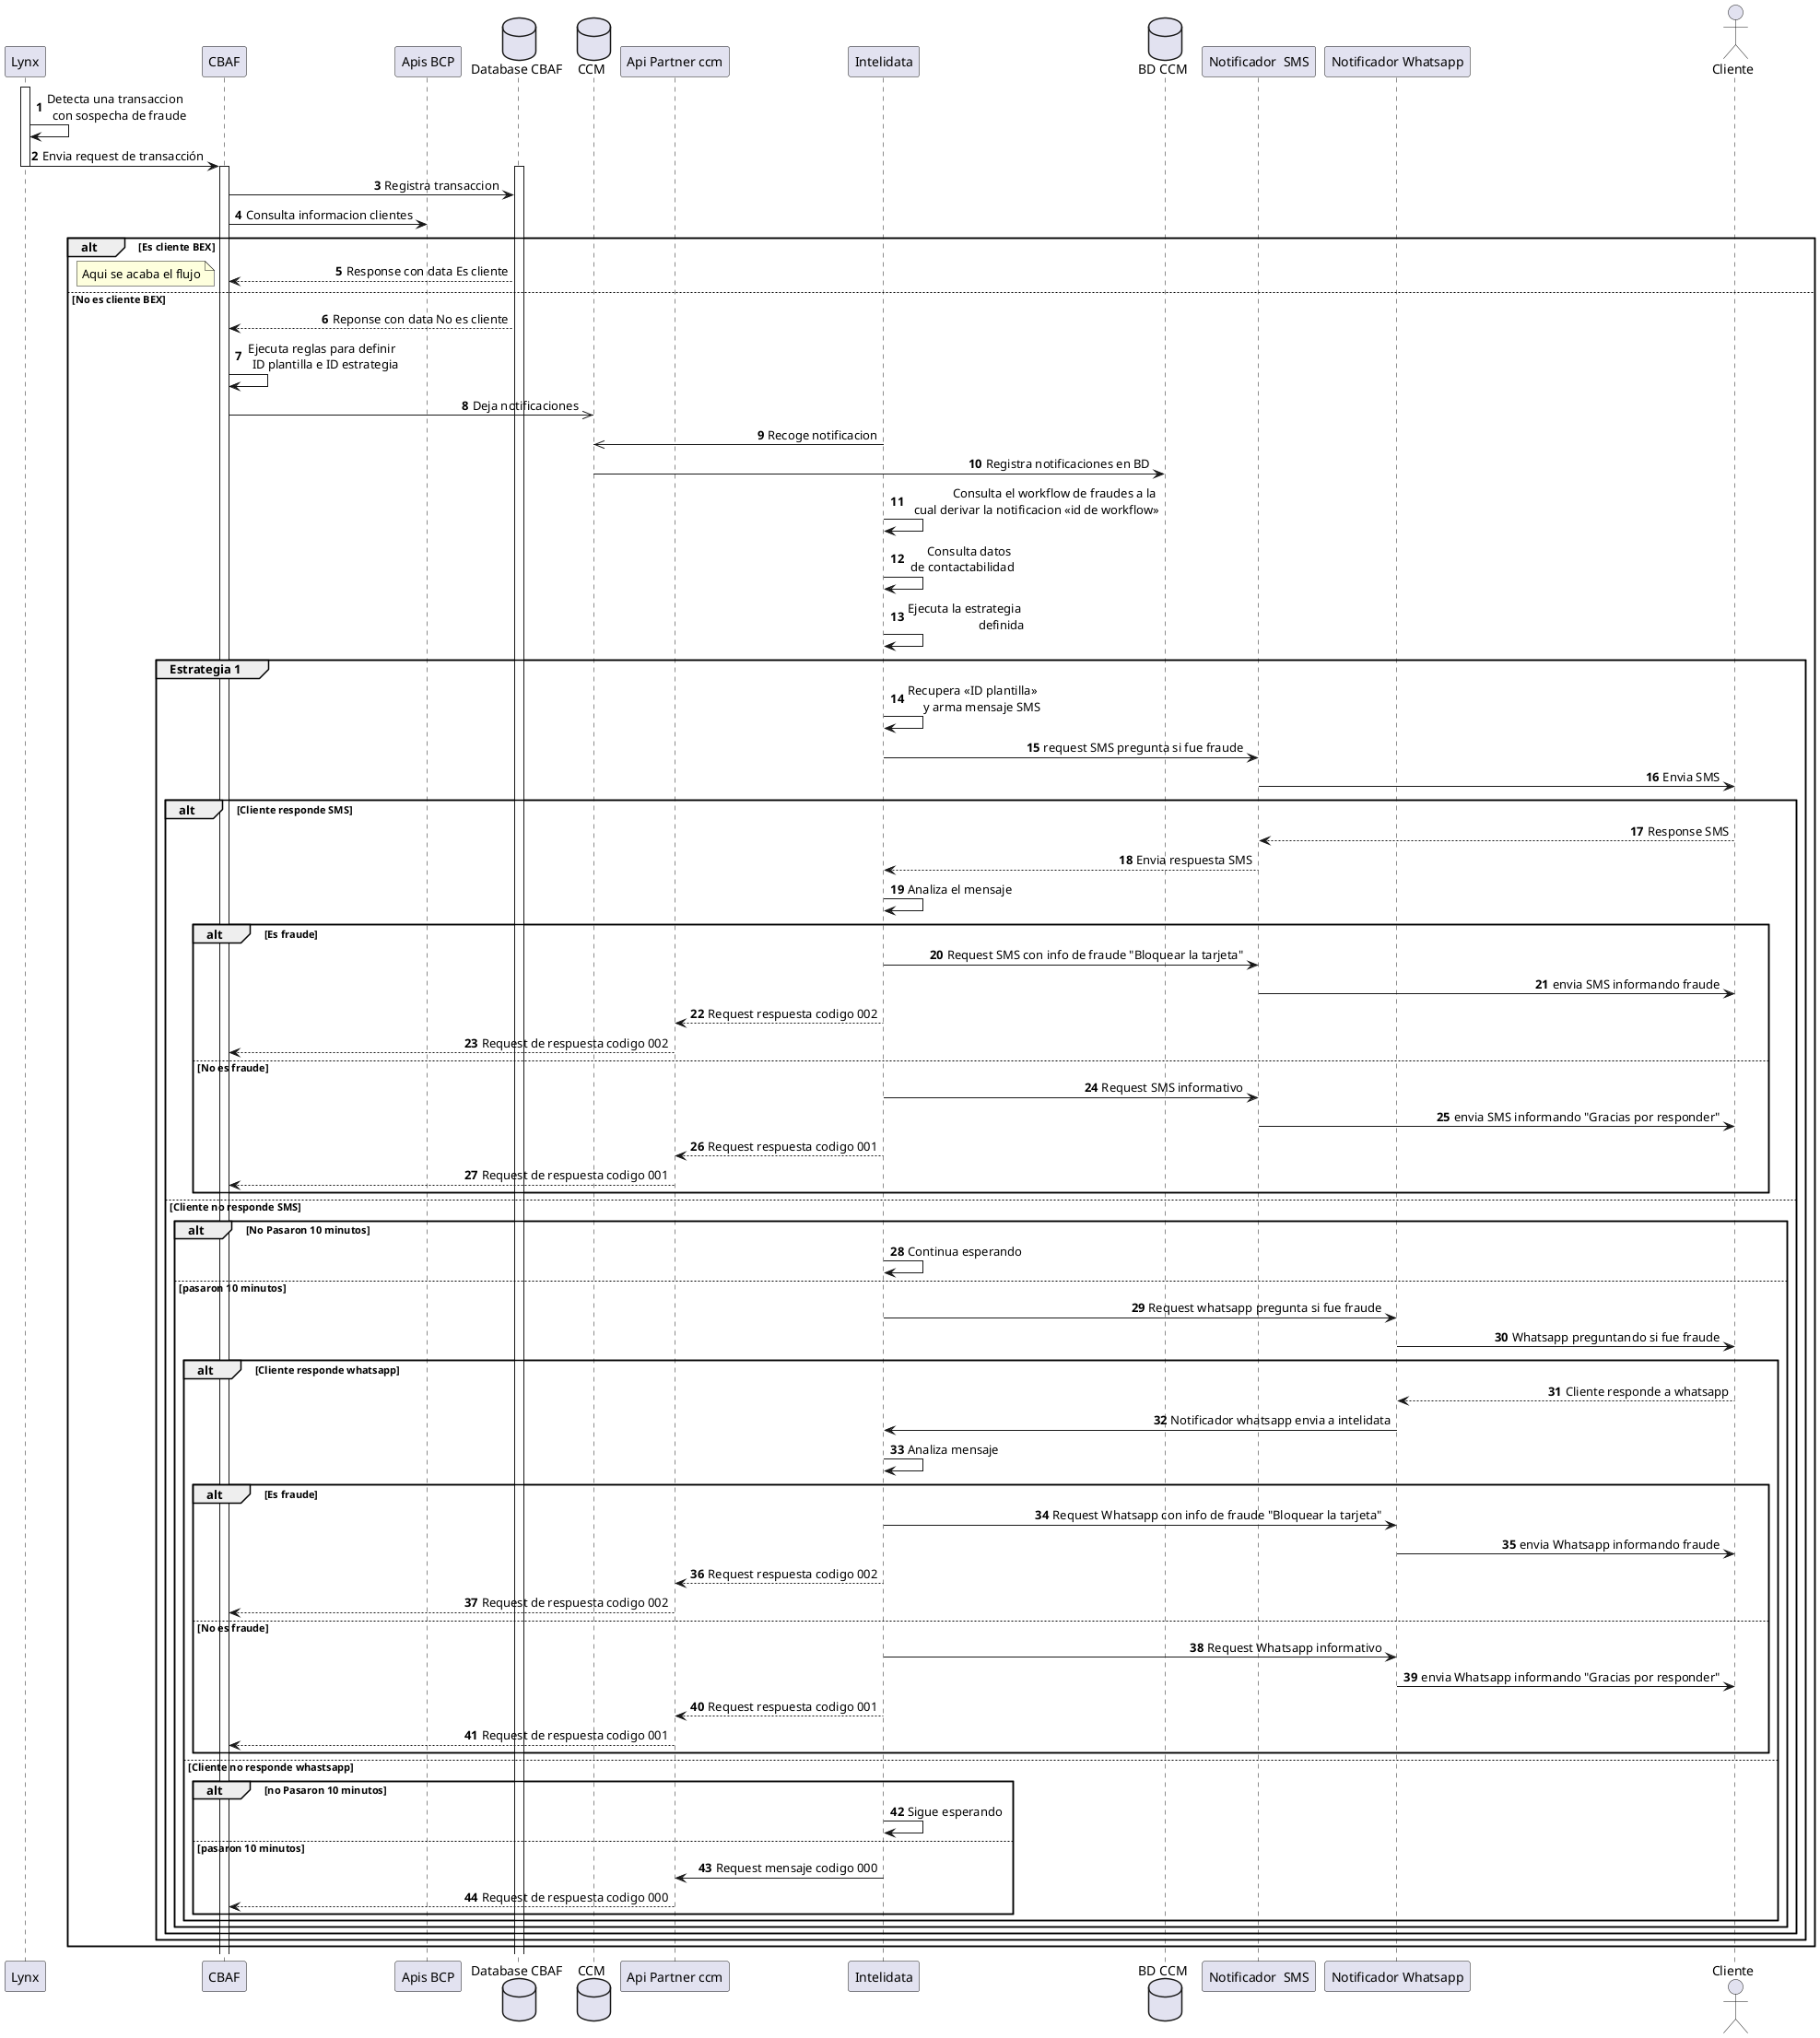 @startuml Carlos Flujo
skinparam sequenceMessageAlign right

participant "Lynx" as Lynx
participant "CBAF" as CBaf 
participant  "Apis BCP" as APIBcp
Database "Database CBAF" as DataCbaf
Database "CCM" as Ccm 
participant "Api Partner ccm" as APIPartCCM
participant "Intelidata" as Intelidata
Database "BD CCM" as BDCcm
participant "Notificador  SMS" as NotiSMS
participant "Notificador Whatsapp" as NotiWhats
actor "Cliente" as Cliente


autonumber
activate Lynx 
Lynx -> Lynx : Detecta una transaccion \n con sospecha de fraude
Lynx -> CBaf: Envia request de transacción
deactivate Lynx 
activate CBaf
activate DataCbaf
CBaf -> DataCbaf: Registra transaccion
CBaf -> APIBcp: Consulta informacion clientes 
alt Es cliente BEX
    DataCbaf --> CBaf: Response con data Es cliente 
note left: Aqui se acaba el flujo 
else No es cliente BEX
    DataCbaf --> CBaf: Reponse con data No es cliente 
    CBaf -> CBaf : Ejecuta reglas para definir \n  ID plantilla e ID estrategia 
    CBaf ->> Ccm : Deja notificaciones
    Intelidata ->> Ccm: Recoge notificacion 
    Ccm -> BDCcm : Registra notificaciones en BD
    Intelidata -> Intelidata : Consulta el workflow de fraudes a la \n  cual derivar la notificacion <<id de workflow>>
    Intelidata -> Intelidata: Consulta datos \n de contactabilidad 
    Intelidata -> Intelidata: Ejecuta la estrategia \n definida
    group Estrategia 1
        Intelidata -> Intelidata: Recupera <<ID plantilla>> \n y arma mensaje SMS 
        Intelidata -> NotiSMS:  request SMS pregunta si fue fraude
        NotiSMS -> Cliente: Envia SMS
        alt Cliente responde SMS
            Cliente --> NotiSMS : Response SMS 
            NotiSMS --> Intelidata: Envia respuesta SMS
            Intelidata -> Intelidata : Analiza el mensaje 
            alt Es fraude
                Intelidata -> NotiSMS: Request SMS con info de fraude "Bloquear la tarjeta"
                NotiSMS -> Cliente : envia SMS informando fraude 
                Intelidata --> APIPartCCM: Request respuesta codigo 002 
                APIPartCCM --> CBaf: Request de respuesta codigo 002 
            else No es fraude 
                Intelidata -> NotiSMS: Request SMS informativo
                NotiSMS -> Cliente : envia SMS informando "Gracias por responder"
                Intelidata --> APIPartCCM: Request respuesta codigo 001
                APIPartCCM --> CBaf: Request de respuesta codigo 001 
            end  
        else Cliente no responde SMS
                alt No Pasaron 10 minutos 
                    Intelidata -> Intelidata : Continua esperando 
                else pasaron 10 minutos  
                    Intelidata -> NotiWhats: Request whatsapp pregunta si fue fraude 
                    NotiWhats -> Cliente: Whatsapp preguntando si fue fraude 
                    alt Cliente responde whatsapp 
                        Cliente --> NotiWhats : Cliente responde a whatsapp
                        NotiWhats -> Intelidata: Notificador whatsapp envia a intelidata 
                        Intelidata -> Intelidata: Analiza mensaje 
                        alt Es fraude
                            Intelidata -> NotiWhats: Request Whatsapp con info de fraude "Bloquear la tarjeta"
                            NotiWhats -> Cliente : envia Whatsapp informando fraude 
                            Intelidata --> APIPartCCM: Request respuesta codigo 002 
                            APIPartCCM --> CBaf: Request de respuesta codigo 002 
                         else No es fraude 
                            Intelidata -> NotiWhats: Request Whatsapp informativo
                            NotiWhats -> Cliente : envia Whatsapp informando "Gracias por responder"
                            Intelidata --> APIPartCCM: Request respuesta codigo 001
                            APIPartCCM --> CBaf: Request de respuesta codigo 001 
                        end  
                    else Cliente no responde whastsapp
                        alt  no Pasaron 10 minutos
                            Intelidata -> Intelidata: Sigue esperando 
                        else  pasaron 10 minutos 
                            Intelidata -> APIPartCCM: Request mensaje codigo 000
                            APIPartCCM --> CBaf: Request de respuesta codigo 000 
                        end 
        
        
                    end 
                end
        end
    end 
end 
